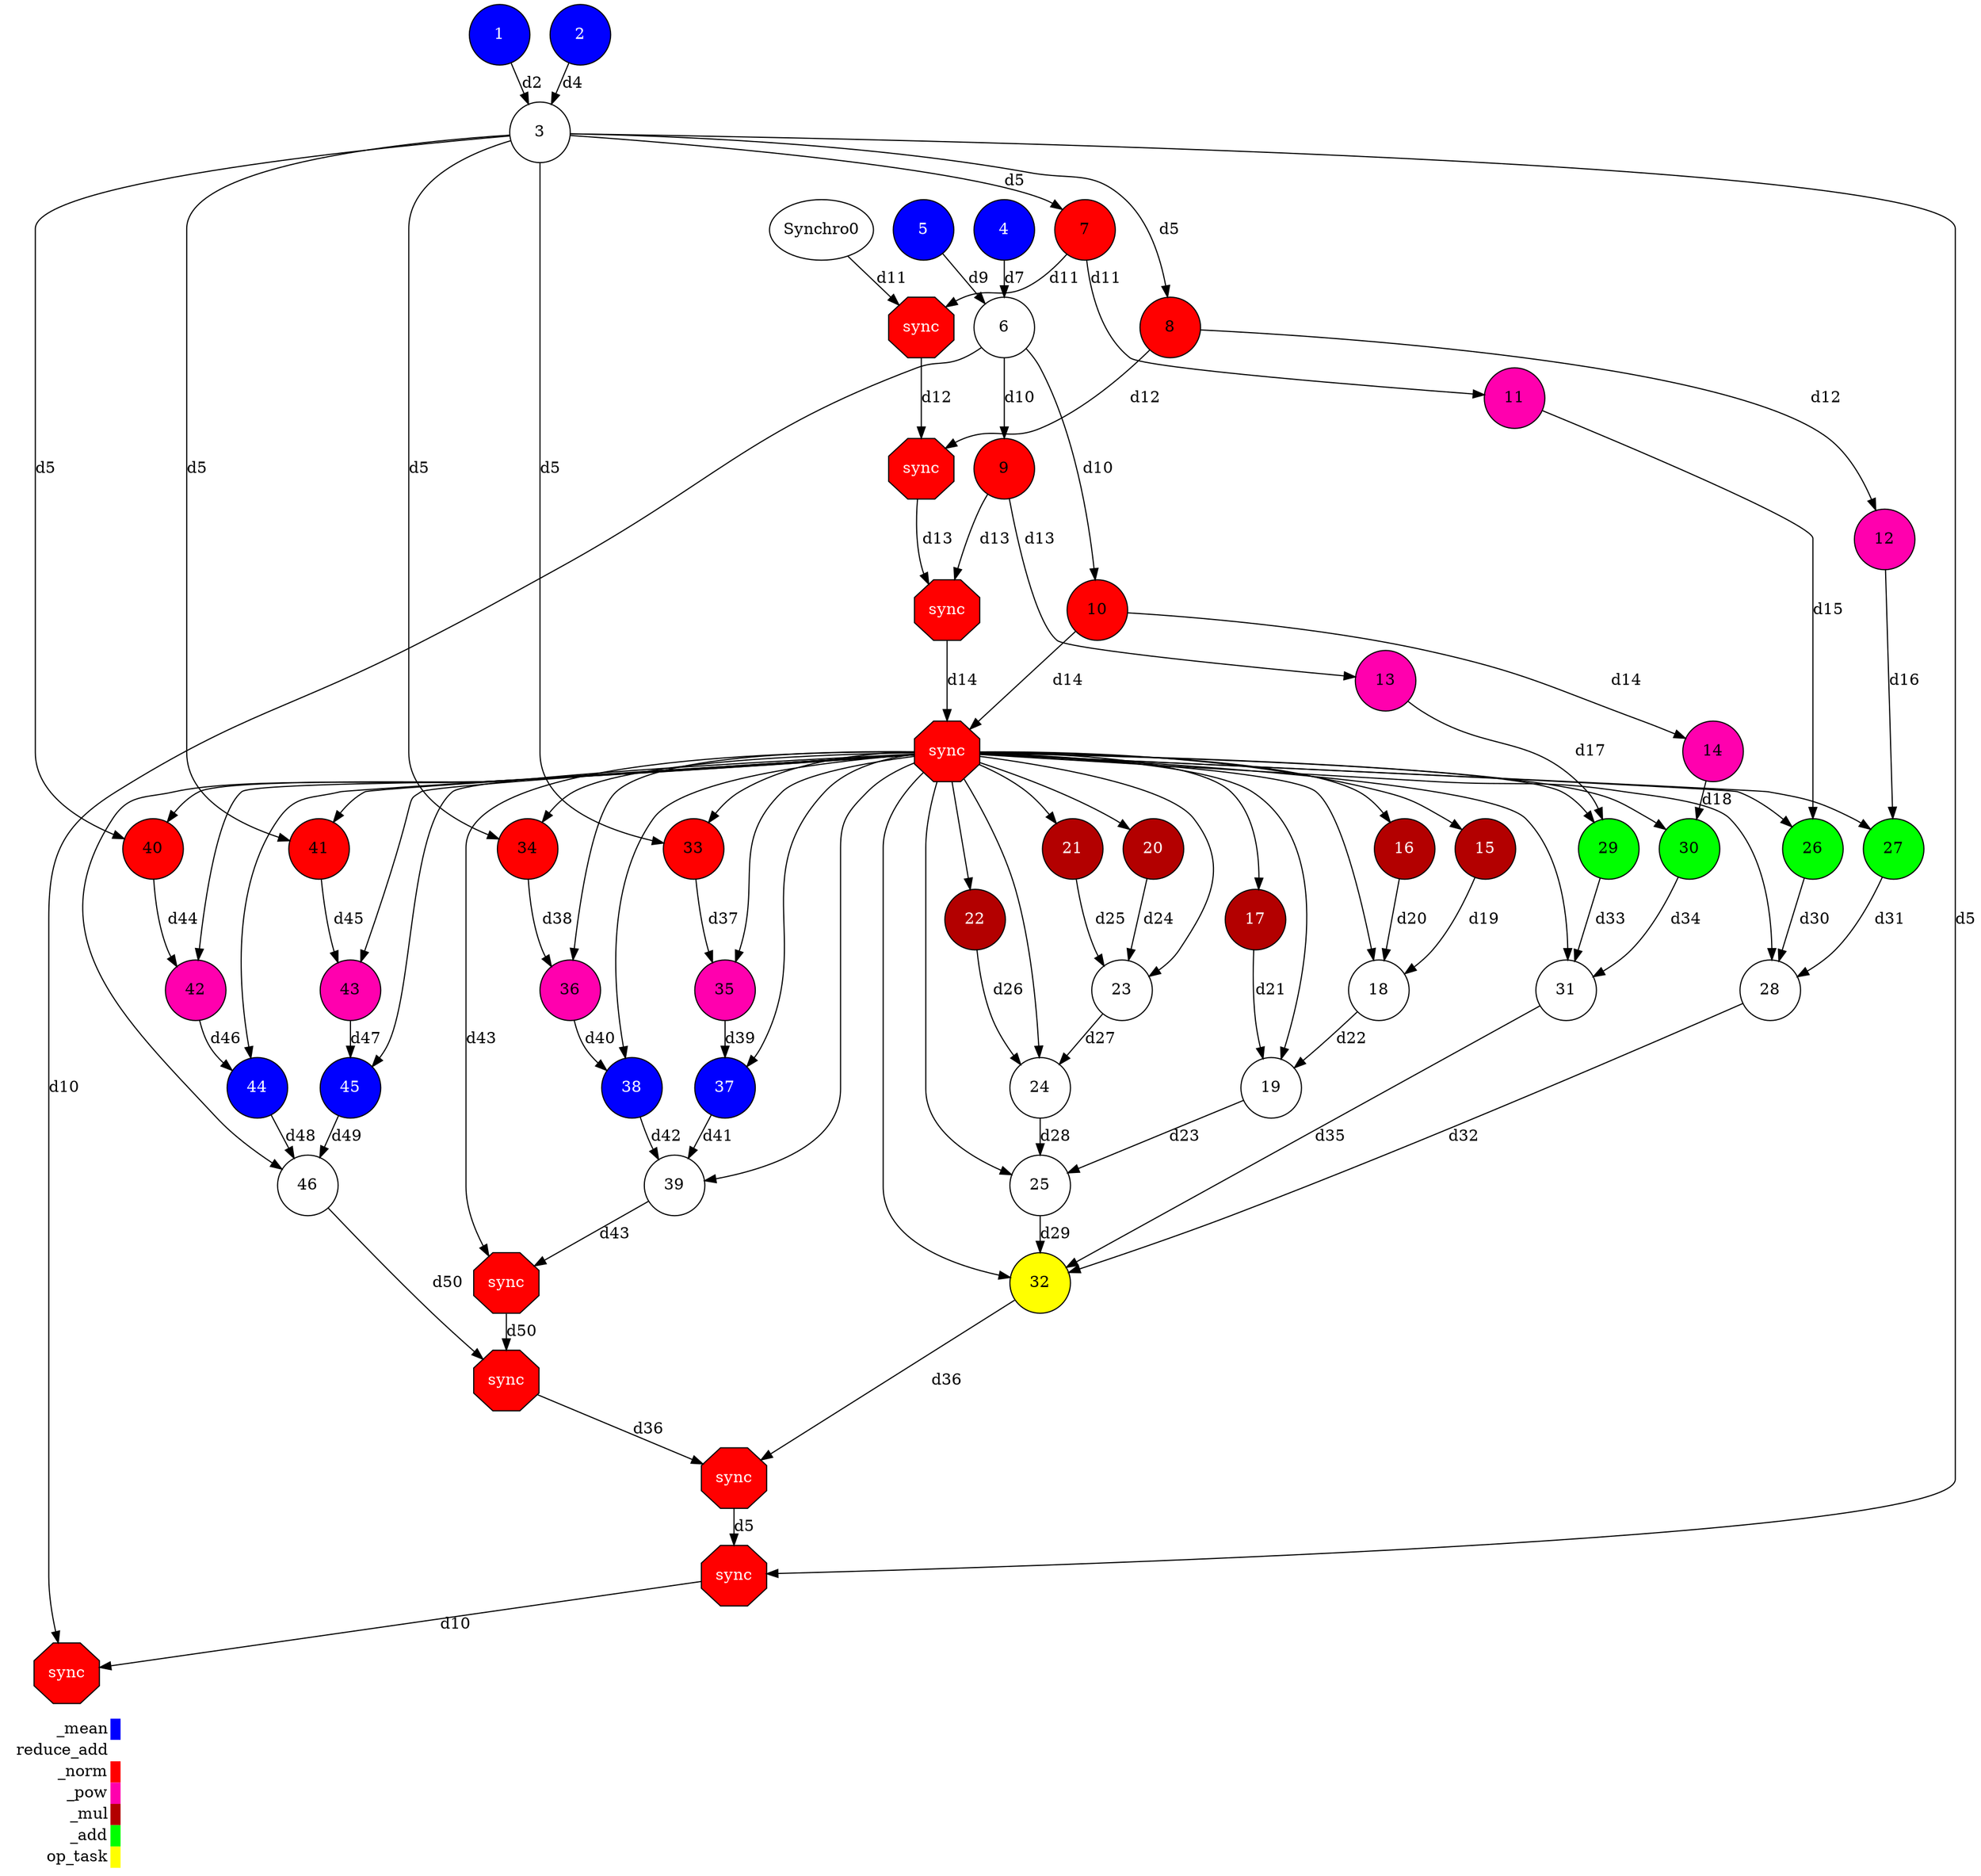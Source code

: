 digraph {
  rankdir=TB;
  labeljust="l";
  subgraph dependence_graph {
    ranksep=0.20;
    node[height=0.75];

1[shape=circle, style=filled fillcolor="#0000ff" fontcolor="#ffffff"];
2[shape=circle, style=filled fillcolor="#0000ff" fontcolor="#ffffff"];
3[shape=circle, style=filled fillcolor="#ffffff" fontcolor="#000000"];
1 -> 3[ label="d2" ];
2 -> 3[ label="d4" ];
4[shape=circle, style=filled fillcolor="#0000ff" fontcolor="#ffffff"];
5[shape=circle, style=filled fillcolor="#0000ff" fontcolor="#ffffff"];
6[shape=circle, style=filled fillcolor="#ffffff" fontcolor="#000000"];
4 -> 6[ label="d7" ];
5 -> 6[ label="d9" ];
7[shape=circle, style=filled fillcolor="#ff0000" fontcolor="#000000"];
3 -> 7[ label="d5" ];
8[shape=circle, style=filled fillcolor="#ff0000" fontcolor="#000000"];
3 -> 8[ label="d5" ];
9[shape=circle, style=filled fillcolor="#ff0000" fontcolor="#000000"];
6 -> 9[ label="d10" ];
10[shape=circle, style=filled fillcolor="#ff0000" fontcolor="#000000"];
6 -> 10[ label="d10" ];
11[shape=circle, style=filled fillcolor="#ff00ae" fontcolor="#000000"];
7 -> 11[ label="d11" ];
12[shape=circle, style=filled fillcolor="#ff00ae" fontcolor="#000000"];
8 -> 12[ label="d12" ];
13[shape=circle, style=filled fillcolor="#ff00ae" fontcolor="#000000"];
9 -> 13[ label="d13" ];
14[shape=circle, style=filled fillcolor="#ff00ae" fontcolor="#000000"];
10 -> 14[ label="d14" ];
Synchro1[label="sync", shape=octagon, style=filled fillcolor="#ff0000" fontcolor="#FFFFFF"];
7 -> Synchro1[ label="d11" ];
Synchro0 -> Synchro1[ label="d11" ];
Synchro2[label="sync", shape=octagon, style=filled fillcolor="#ff0000" fontcolor="#FFFFFF"];
8 -> Synchro2[ label="d12" ];
Synchro1 -> Synchro2[ label="d12" ];
Synchro3[label="sync", shape=octagon, style=filled fillcolor="#ff0000" fontcolor="#FFFFFF"];
9 -> Synchro3[ label="d13" ];
Synchro2 -> Synchro3[ label="d13" ];
Synchro4[label="sync", shape=octagon, style=filled fillcolor="#ff0000" fontcolor="#FFFFFF"];
10 -> Synchro4[ label="d14" ];
Synchro3 -> Synchro4[ label="d14" ];
15[shape=circle, style=filled fillcolor="#b30000" fontcolor="#ffffff"];
Synchro4 -> 15;
16[shape=circle, style=filled fillcolor="#b30000" fontcolor="#ffffff"];
Synchro4 -> 16;
17[shape=circle, style=filled fillcolor="#b30000" fontcolor="#ffffff"];
Synchro4 -> 17;
18[shape=circle, style=filled fillcolor="#ffffff" fontcolor="#000000"];
Synchro4 -> 18;
15 -> 18[ label="d19" ];
16 -> 18[ label="d20" ];
19[shape=circle, style=filled fillcolor="#ffffff" fontcolor="#000000"];
Synchro4 -> 19;
17 -> 19[ label="d21" ];
18 -> 19[ label="d22" ];
20[shape=circle, style=filled fillcolor="#b30000" fontcolor="#ffffff"];
Synchro4 -> 20;
21[shape=circle, style=filled fillcolor="#b30000" fontcolor="#ffffff"];
Synchro4 -> 21;
22[shape=circle, style=filled fillcolor="#b30000" fontcolor="#ffffff"];
Synchro4 -> 22;
23[shape=circle, style=filled fillcolor="#ffffff" fontcolor="#000000"];
Synchro4 -> 23;
20 -> 23[ label="d24" ];
21 -> 23[ label="d25" ];
24[shape=circle, style=filled fillcolor="#ffffff" fontcolor="#000000"];
Synchro4 -> 24;
22 -> 24[ label="d26" ];
23 -> 24[ label="d27" ];
25[shape=circle, style=filled fillcolor="#ffffff" fontcolor="#000000"];
Synchro4 -> 25;
19 -> 25[ label="d23" ];
24 -> 25[ label="d28" ];
26[shape=circle, style=filled fillcolor="#00ff00" fontcolor="#000000"];
Synchro4 -> 26;
11 -> 26[ label="d15" ];
27[shape=circle, style=filled fillcolor="#00ff00" fontcolor="#000000"];
Synchro4 -> 27;
12 -> 27[ label="d16" ];
28[shape=circle, style=filled fillcolor="#ffffff" fontcolor="#000000"];
Synchro4 -> 28;
26 -> 28[ label="d30" ];
27 -> 28[ label="d31" ];
29[shape=circle, style=filled fillcolor="#00ff00" fontcolor="#000000"];
Synchro4 -> 29;
13 -> 29[ label="d17" ];
30[shape=circle, style=filled fillcolor="#00ff00" fontcolor="#000000"];
Synchro4 -> 30;
14 -> 30[ label="d18" ];
31[shape=circle, style=filled fillcolor="#ffffff" fontcolor="#000000"];
Synchro4 -> 31;
29 -> 31[ label="d33" ];
30 -> 31[ label="d34" ];
32[shape=circle, style=filled fillcolor="#ffff00" fontcolor="#000000"];
Synchro4 -> 32;
28 -> 32[ label="d32" ];
31 -> 32[ label="d35" ];
25 -> 32[ label="d29" ];
33[shape=circle, style=filled fillcolor="#ff0000" fontcolor="#000000"];
Synchro4 -> 33;
3 -> 33[ label="d5" ];
34[shape=circle, style=filled fillcolor="#ff0000" fontcolor="#000000"];
Synchro4 -> 34;
3 -> 34[ label="d5" ];
35[shape=circle, style=filled fillcolor="#ff00ae" fontcolor="#000000"];
Synchro4 -> 35;
33 -> 35[ label="d37" ];
36[shape=circle, style=filled fillcolor="#ff00ae" fontcolor="#000000"];
Synchro4 -> 36;
34 -> 36[ label="d38" ];
37[shape=circle, style=filled fillcolor="#0000ff" fontcolor="#ffffff"];
Synchro4 -> 37;
35 -> 37[ label="d39" ];
38[shape=circle, style=filled fillcolor="#0000ff" fontcolor="#ffffff"];
Synchro4 -> 38;
36 -> 38[ label="d40" ];
39[shape=circle, style=filled fillcolor="#ffffff" fontcolor="#000000"];
Synchro4 -> 39;
37 -> 39[ label="d41" ];
38 -> 39[ label="d42" ];
40[shape=circle, style=filled fillcolor="#ff0000" fontcolor="#000000"];
Synchro4 -> 40;
3 -> 40[ label="d5" ];
41[shape=circle, style=filled fillcolor="#ff0000" fontcolor="#000000"];
Synchro4 -> 41;
3 -> 41[ label="d5" ];
42[shape=circle, style=filled fillcolor="#ff00ae" fontcolor="#000000"];
Synchro4 -> 42;
40 -> 42[ label="d44" ];
43[shape=circle, style=filled fillcolor="#ff00ae" fontcolor="#000000"];
Synchro4 -> 43;
41 -> 43[ label="d45" ];
44[shape=circle, style=filled fillcolor="#0000ff" fontcolor="#ffffff"];
Synchro4 -> 44;
42 -> 44[ label="d46" ];
45[shape=circle, style=filled fillcolor="#0000ff" fontcolor="#ffffff"];
Synchro4 -> 45;
43 -> 45[ label="d47" ];
46[shape=circle, style=filled fillcolor="#ffffff" fontcolor="#000000"];
Synchro4 -> 46;
44 -> 46[ label="d48" ];
45 -> 46[ label="d49" ];
Synchro5[label="sync", shape=octagon, style=filled fillcolor="#ff0000" fontcolor="#FFFFFF"];
39 -> Synchro5[ label="d43" ];
Synchro4 -> Synchro5[ label="d43" ];
Synchro6[label="sync", shape=octagon, style=filled fillcolor="#ff0000" fontcolor="#FFFFFF"];
46 -> Synchro6[ label="d50" ];
Synchro5 -> Synchro6[ label="d50" ];
Synchro7[label="sync", shape=octagon, style=filled fillcolor="#ff0000" fontcolor="#FFFFFF"];
32 -> Synchro7[ label="d36" ];
Synchro6 -> Synchro7[ label="d36" ];
Synchro8[label="sync", shape=octagon, style=filled fillcolor="#ff0000" fontcolor="#FFFFFF"];
3 -> Synchro8[ label="d5" ];
Synchro7 -> Synchro8[ label="d5" ];
Synchro9[label="sync", shape=octagon, style=filled fillcolor="#ff0000" fontcolor="#FFFFFF"];
6 -> Synchro9[ label="d10" ];
Synchro8 -> Synchro9[ label="d10" ];  }
  subgraph legend {
    rank=sink;
    node [shape=plaintext, height=0.75];
    ranksep=0.20;
    label = "Legend";
    key [label=<
      <table border="0" cellpadding="2" cellspacing="0" cellborder="0">
<tr>
<td align="right">_mean</td>
<td bgcolor="#0000ff">&nbsp;</td>
</tr>
<tr>
<td align="right">reduce_add</td>
<td bgcolor="#ffffff">&nbsp;</td>
</tr>
<tr>
<td align="right">_norm</td>
<td bgcolor="#ff0000">&nbsp;</td>
</tr>
<tr>
<td align="right">_pow</td>
<td bgcolor="#ff00ae">&nbsp;</td>
</tr>
<tr>
<td align="right">_mul</td>
<td bgcolor="#b30000">&nbsp;</td>
</tr>
<tr>
<td align="right">_add</td>
<td bgcolor="#00ff00">&nbsp;</td>
</tr>
<tr>
<td align="right">op_task</td>
<td bgcolor="#ffff00">&nbsp;</td>
</tr>
      </table>
    >]
  }
}
